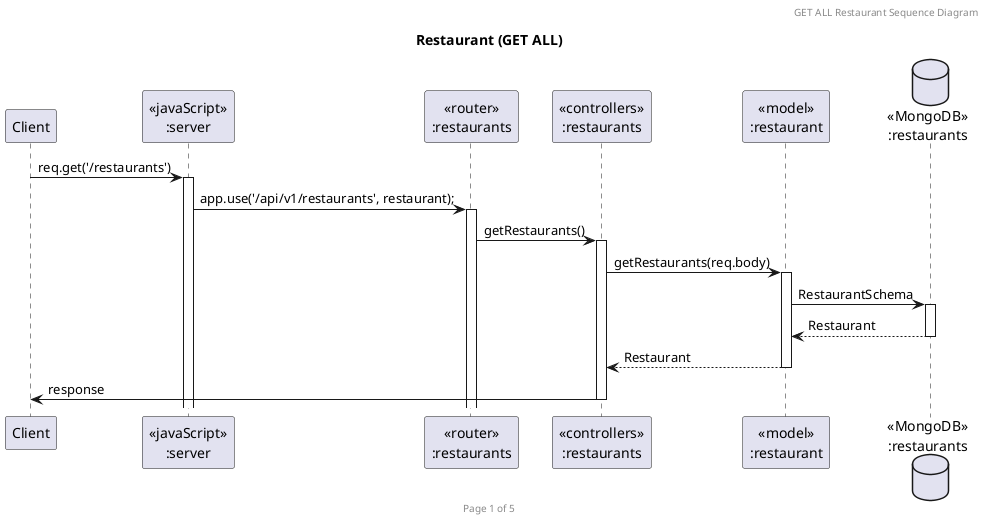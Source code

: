 @startuml Restaurant (GET ALL)

header GET ALL Restaurant Sequence Diagram
footer Page 1 of 5
title "Restaurant (GET ALL)"

participant "Client" as client
participant "<<javaScript>>\n:server" as server
participant "<<router>>\n:restaurants" as routerRestaurants
participant "<<controllers>>\n:restaurants" as controllersRestaurants
participant "<<model>>\n:restaurant" as modelRestaurants
database "<<MongoDB>>\n:restaurants" as RestaurantDatabase

client->server ++:req.get('/restaurants')
server->routerRestaurants ++:app.use('/api/v1/restaurants', restaurant);
routerRestaurants -> controllersRestaurants ++:getRestaurants()
controllersRestaurants->modelRestaurants ++: getRestaurants(req.body)
modelRestaurants ->RestaurantDatabase ++: RestaurantSchema
RestaurantDatabase --> modelRestaurants --: Restaurant
controllersRestaurants <-- modelRestaurants --:Restaurant
controllersRestaurants->client --:response

@enduml